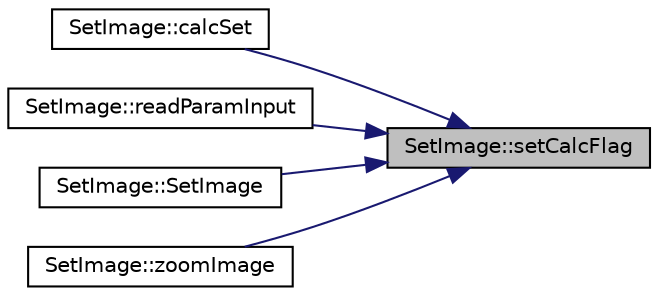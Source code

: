 digraph "SetImage::setCalcFlag"
{
 // LATEX_PDF_SIZE
  edge [fontname="Helvetica",fontsize="10",labelfontname="Helvetica",labelfontsize="10"];
  node [fontname="Helvetica",fontsize="10",shape=record];
  rankdir="RL";
  Node1 [label="SetImage::setCalcFlag",height=0.2,width=0.4,color="black", fillcolor="grey75", style="filled", fontcolor="black",tooltip=" "];
  Node1 -> Node2 [dir="back",color="midnightblue",fontsize="10",style="solid",fontname="Helvetica"];
  Node2 [label="SetImage::calcSet",height=0.2,width=0.4,color="black", fillcolor="white", style="filled",URL="$class_set_image.html#a48d73919206a46f6b7fcb4c0ba1af5bb",tooltip="Set Calculation."];
  Node1 -> Node3 [dir="back",color="midnightblue",fontsize="10",style="solid",fontname="Helvetica"];
  Node3 [label="SetImage::readParamInput",height=0.2,width=0.4,color="black", fillcolor="white", style="filled",URL="$class_set_image.html#ae3b996cf8c2cdbc30cfde9629101fc13",tooltip="UI Methods."];
  Node1 -> Node4 [dir="back",color="midnightblue",fontsize="10",style="solid",fontname="Helvetica"];
  Node4 [label="SetImage::SetImage",height=0.2,width=0.4,color="black", fillcolor="white", style="filled",URL="$class_set_image.html#a93c08622da4b6a805aa1c3addd6774d0",tooltip="Initialzation."];
  Node1 -> Node5 [dir="back",color="midnightblue",fontsize="10",style="solid",fontname="Helvetica"];
  Node5 [label="SetImage::zoomImage",height=0.2,width=0.4,color="black", fillcolor="white", style="filled",URL="$class_set_image.html#a52ca9199672df244756d03bcde8904d2",tooltip=" "];
}
